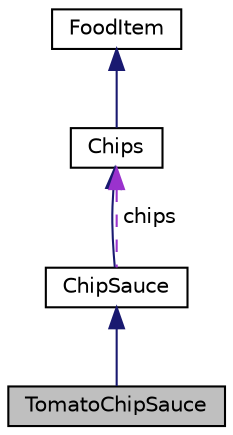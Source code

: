 digraph "TomatoChipSauce"
{
 // LATEX_PDF_SIZE
  edge [fontname="Helvetica",fontsize="10",labelfontname="Helvetica",labelfontsize="10"];
  node [fontname="Helvetica",fontsize="10",shape=record];
  Node1 [label="TomatoChipSauce",height=0.2,width=0.4,color="black", fillcolor="grey75", style="filled", fontcolor="black",tooltip="Represents a type of sauce for chips: tomato-based sauce."];
  Node2 -> Node1 [dir="back",color="midnightblue",fontsize="10",style="solid",fontname="Helvetica"];
  Node2 [label="ChipSauce",height=0.2,width=0.4,color="black", fillcolor="white", style="filled",URL="$classChipSauce.html",tooltip="Represents a type of sauce for chips."];
  Node3 -> Node2 [dir="back",color="midnightblue",fontsize="10",style="solid",fontname="Helvetica"];
  Node3 [label="Chips",height=0.2,width=0.4,color="black", fillcolor="white", style="filled",URL="$classChips.html",tooltip="Represents a type of food item: chips."];
  Node4 -> Node3 [dir="back",color="midnightblue",fontsize="10",style="solid",fontname="Helvetica"];
  Node4 [label="FoodItem",height=0.2,width=0.4,color="black", fillcolor="white", style="filled",URL="$classFoodItem.html",tooltip="Represents a food item that can be cooked."];
  Node3 -> Node2 [dir="back",color="darkorchid3",fontsize="10",style="dashed",label=" chips" ,fontname="Helvetica"];
}
